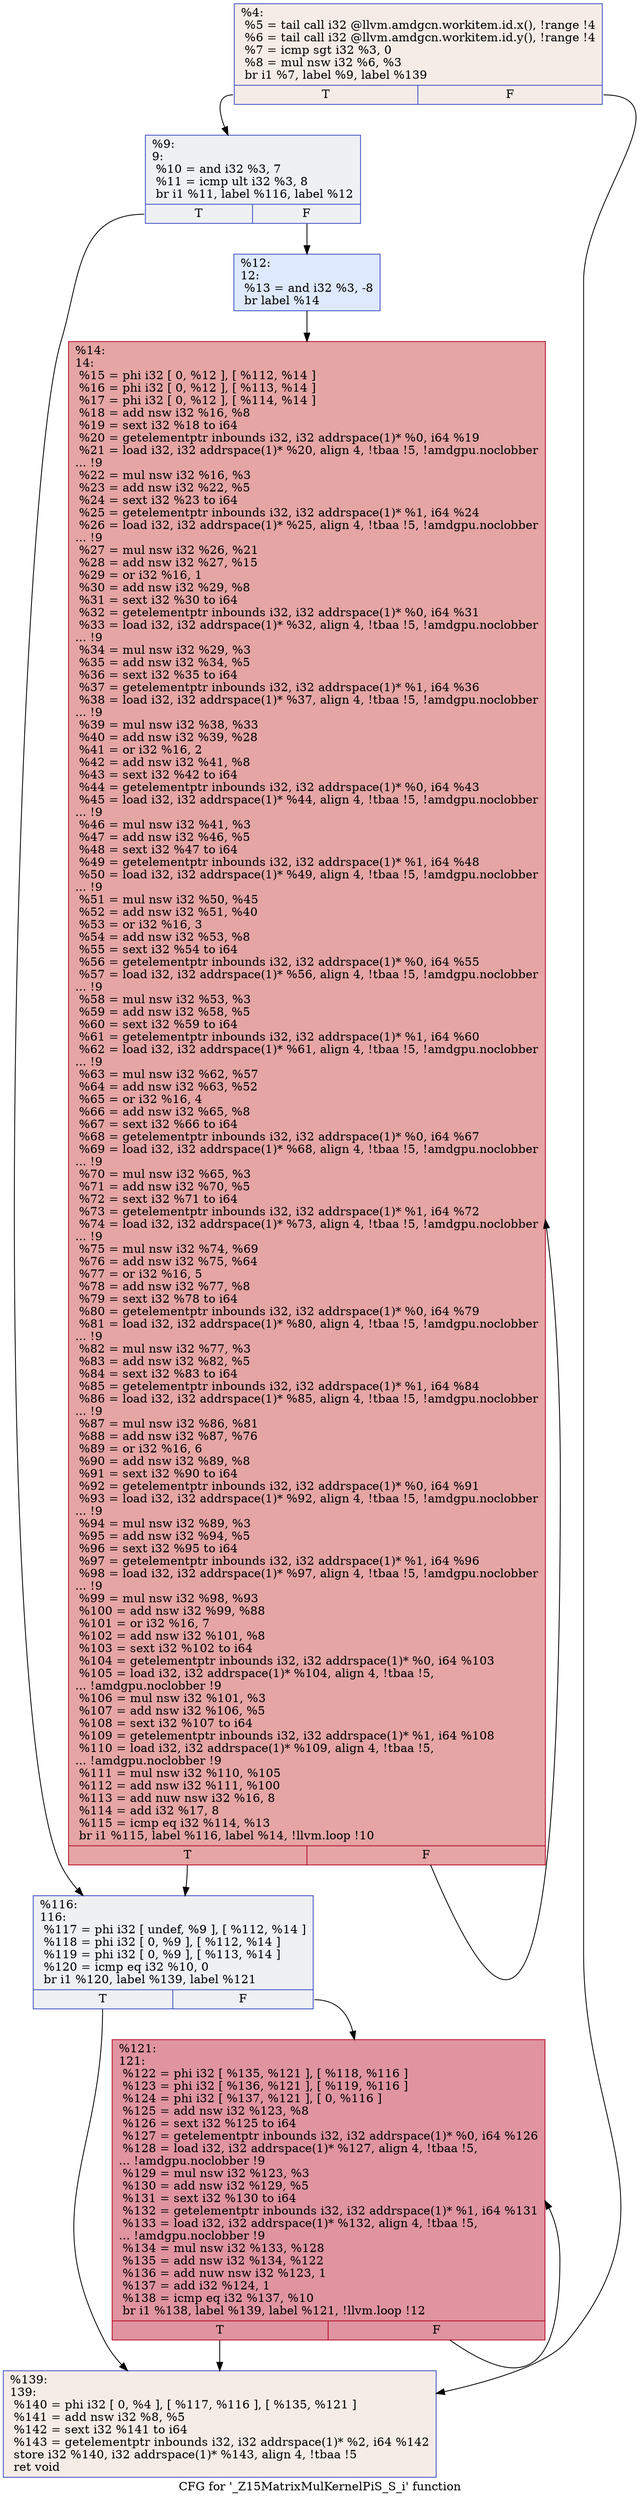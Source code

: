 digraph "CFG for '_Z15MatrixMulKernelPiS_S_i' function" {
	label="CFG for '_Z15MatrixMulKernelPiS_S_i' function";

	Node0x641c510 [shape=record,color="#3d50c3ff", style=filled, fillcolor="#ead5c970",label="{%4:\l  %5 = tail call i32 @llvm.amdgcn.workitem.id.x(), !range !4\l  %6 = tail call i32 @llvm.amdgcn.workitem.id.y(), !range !4\l  %7 = icmp sgt i32 %3, 0\l  %8 = mul nsw i32 %6, %3\l  br i1 %7, label %9, label %139\l|{<s0>T|<s1>F}}"];
	Node0x641c510:s0 -> Node0x641c560;
	Node0x641c510:s1 -> Node0x641e2e0;
	Node0x641c560 [shape=record,color="#3d50c3ff", style=filled, fillcolor="#d9dce170",label="{%9:\l9:                                                \l  %10 = and i32 %3, 7\l  %11 = icmp ult i32 %3, 8\l  br i1 %11, label %116, label %12\l|{<s0>T|<s1>F}}"];
	Node0x641c560:s0 -> Node0x641e5a0;
	Node0x641c560:s1 -> Node0x641e5f0;
	Node0x641e5f0 [shape=record,color="#3d50c3ff", style=filled, fillcolor="#b5cdfa70",label="{%12:\l12:                                               \l  %13 = and i32 %3, -8\l  br label %14\l}"];
	Node0x641e5f0 -> Node0x641e7f0;
	Node0x641e7f0 [shape=record,color="#b70d28ff", style=filled, fillcolor="#c5333470",label="{%14:\l14:                                               \l  %15 = phi i32 [ 0, %12 ], [ %112, %14 ]\l  %16 = phi i32 [ 0, %12 ], [ %113, %14 ]\l  %17 = phi i32 [ 0, %12 ], [ %114, %14 ]\l  %18 = add nsw i32 %16, %8\l  %19 = sext i32 %18 to i64\l  %20 = getelementptr inbounds i32, i32 addrspace(1)* %0, i64 %19\l  %21 = load i32, i32 addrspace(1)* %20, align 4, !tbaa !5, !amdgpu.noclobber\l... !9\l  %22 = mul nsw i32 %16, %3\l  %23 = add nsw i32 %22, %5\l  %24 = sext i32 %23 to i64\l  %25 = getelementptr inbounds i32, i32 addrspace(1)* %1, i64 %24\l  %26 = load i32, i32 addrspace(1)* %25, align 4, !tbaa !5, !amdgpu.noclobber\l... !9\l  %27 = mul nsw i32 %26, %21\l  %28 = add nsw i32 %27, %15\l  %29 = or i32 %16, 1\l  %30 = add nsw i32 %29, %8\l  %31 = sext i32 %30 to i64\l  %32 = getelementptr inbounds i32, i32 addrspace(1)* %0, i64 %31\l  %33 = load i32, i32 addrspace(1)* %32, align 4, !tbaa !5, !amdgpu.noclobber\l... !9\l  %34 = mul nsw i32 %29, %3\l  %35 = add nsw i32 %34, %5\l  %36 = sext i32 %35 to i64\l  %37 = getelementptr inbounds i32, i32 addrspace(1)* %1, i64 %36\l  %38 = load i32, i32 addrspace(1)* %37, align 4, !tbaa !5, !amdgpu.noclobber\l... !9\l  %39 = mul nsw i32 %38, %33\l  %40 = add nsw i32 %39, %28\l  %41 = or i32 %16, 2\l  %42 = add nsw i32 %41, %8\l  %43 = sext i32 %42 to i64\l  %44 = getelementptr inbounds i32, i32 addrspace(1)* %0, i64 %43\l  %45 = load i32, i32 addrspace(1)* %44, align 4, !tbaa !5, !amdgpu.noclobber\l... !9\l  %46 = mul nsw i32 %41, %3\l  %47 = add nsw i32 %46, %5\l  %48 = sext i32 %47 to i64\l  %49 = getelementptr inbounds i32, i32 addrspace(1)* %1, i64 %48\l  %50 = load i32, i32 addrspace(1)* %49, align 4, !tbaa !5, !amdgpu.noclobber\l... !9\l  %51 = mul nsw i32 %50, %45\l  %52 = add nsw i32 %51, %40\l  %53 = or i32 %16, 3\l  %54 = add nsw i32 %53, %8\l  %55 = sext i32 %54 to i64\l  %56 = getelementptr inbounds i32, i32 addrspace(1)* %0, i64 %55\l  %57 = load i32, i32 addrspace(1)* %56, align 4, !tbaa !5, !amdgpu.noclobber\l... !9\l  %58 = mul nsw i32 %53, %3\l  %59 = add nsw i32 %58, %5\l  %60 = sext i32 %59 to i64\l  %61 = getelementptr inbounds i32, i32 addrspace(1)* %1, i64 %60\l  %62 = load i32, i32 addrspace(1)* %61, align 4, !tbaa !5, !amdgpu.noclobber\l... !9\l  %63 = mul nsw i32 %62, %57\l  %64 = add nsw i32 %63, %52\l  %65 = or i32 %16, 4\l  %66 = add nsw i32 %65, %8\l  %67 = sext i32 %66 to i64\l  %68 = getelementptr inbounds i32, i32 addrspace(1)* %0, i64 %67\l  %69 = load i32, i32 addrspace(1)* %68, align 4, !tbaa !5, !amdgpu.noclobber\l... !9\l  %70 = mul nsw i32 %65, %3\l  %71 = add nsw i32 %70, %5\l  %72 = sext i32 %71 to i64\l  %73 = getelementptr inbounds i32, i32 addrspace(1)* %1, i64 %72\l  %74 = load i32, i32 addrspace(1)* %73, align 4, !tbaa !5, !amdgpu.noclobber\l... !9\l  %75 = mul nsw i32 %74, %69\l  %76 = add nsw i32 %75, %64\l  %77 = or i32 %16, 5\l  %78 = add nsw i32 %77, %8\l  %79 = sext i32 %78 to i64\l  %80 = getelementptr inbounds i32, i32 addrspace(1)* %0, i64 %79\l  %81 = load i32, i32 addrspace(1)* %80, align 4, !tbaa !5, !amdgpu.noclobber\l... !9\l  %82 = mul nsw i32 %77, %3\l  %83 = add nsw i32 %82, %5\l  %84 = sext i32 %83 to i64\l  %85 = getelementptr inbounds i32, i32 addrspace(1)* %1, i64 %84\l  %86 = load i32, i32 addrspace(1)* %85, align 4, !tbaa !5, !amdgpu.noclobber\l... !9\l  %87 = mul nsw i32 %86, %81\l  %88 = add nsw i32 %87, %76\l  %89 = or i32 %16, 6\l  %90 = add nsw i32 %89, %8\l  %91 = sext i32 %90 to i64\l  %92 = getelementptr inbounds i32, i32 addrspace(1)* %0, i64 %91\l  %93 = load i32, i32 addrspace(1)* %92, align 4, !tbaa !5, !amdgpu.noclobber\l... !9\l  %94 = mul nsw i32 %89, %3\l  %95 = add nsw i32 %94, %5\l  %96 = sext i32 %95 to i64\l  %97 = getelementptr inbounds i32, i32 addrspace(1)* %1, i64 %96\l  %98 = load i32, i32 addrspace(1)* %97, align 4, !tbaa !5, !amdgpu.noclobber\l... !9\l  %99 = mul nsw i32 %98, %93\l  %100 = add nsw i32 %99, %88\l  %101 = or i32 %16, 7\l  %102 = add nsw i32 %101, %8\l  %103 = sext i32 %102 to i64\l  %104 = getelementptr inbounds i32, i32 addrspace(1)* %0, i64 %103\l  %105 = load i32, i32 addrspace(1)* %104, align 4, !tbaa !5,\l... !amdgpu.noclobber !9\l  %106 = mul nsw i32 %101, %3\l  %107 = add nsw i32 %106, %5\l  %108 = sext i32 %107 to i64\l  %109 = getelementptr inbounds i32, i32 addrspace(1)* %1, i64 %108\l  %110 = load i32, i32 addrspace(1)* %109, align 4, !tbaa !5,\l... !amdgpu.noclobber !9\l  %111 = mul nsw i32 %110, %105\l  %112 = add nsw i32 %111, %100\l  %113 = add nuw nsw i32 %16, 8\l  %114 = add i32 %17, 8\l  %115 = icmp eq i32 %114, %13\l  br i1 %115, label %116, label %14, !llvm.loop !10\l|{<s0>T|<s1>F}}"];
	Node0x641e7f0:s0 -> Node0x641e5a0;
	Node0x641e7f0:s1 -> Node0x641e7f0;
	Node0x641e5a0 [shape=record,color="#3d50c3ff", style=filled, fillcolor="#d9dce170",label="{%116:\l116:                                              \l  %117 = phi i32 [ undef, %9 ], [ %112, %14 ]\l  %118 = phi i32 [ 0, %9 ], [ %112, %14 ]\l  %119 = phi i32 [ 0, %9 ], [ %113, %14 ]\l  %120 = icmp eq i32 %10, 0\l  br i1 %120, label %139, label %121\l|{<s0>T|<s1>F}}"];
	Node0x641e5a0:s0 -> Node0x641e2e0;
	Node0x641e5a0:s1 -> Node0x6423f60;
	Node0x6423f60 [shape=record,color="#b70d28ff", style=filled, fillcolor="#b70d2870",label="{%121:\l121:                                              \l  %122 = phi i32 [ %135, %121 ], [ %118, %116 ]\l  %123 = phi i32 [ %136, %121 ], [ %119, %116 ]\l  %124 = phi i32 [ %137, %121 ], [ 0, %116 ]\l  %125 = add nsw i32 %123, %8\l  %126 = sext i32 %125 to i64\l  %127 = getelementptr inbounds i32, i32 addrspace(1)* %0, i64 %126\l  %128 = load i32, i32 addrspace(1)* %127, align 4, !tbaa !5,\l... !amdgpu.noclobber !9\l  %129 = mul nsw i32 %123, %3\l  %130 = add nsw i32 %129, %5\l  %131 = sext i32 %130 to i64\l  %132 = getelementptr inbounds i32, i32 addrspace(1)* %1, i64 %131\l  %133 = load i32, i32 addrspace(1)* %132, align 4, !tbaa !5,\l... !amdgpu.noclobber !9\l  %134 = mul nsw i32 %133, %128\l  %135 = add nsw i32 %134, %122\l  %136 = add nuw nsw i32 %123, 1\l  %137 = add i32 %124, 1\l  %138 = icmp eq i32 %137, %10\l  br i1 %138, label %139, label %121, !llvm.loop !12\l|{<s0>T|<s1>F}}"];
	Node0x6423f60:s0 -> Node0x641e2e0;
	Node0x6423f60:s1 -> Node0x6423f60;
	Node0x641e2e0 [shape=record,color="#3d50c3ff", style=filled, fillcolor="#ead5c970",label="{%139:\l139:                                              \l  %140 = phi i32 [ 0, %4 ], [ %117, %116 ], [ %135, %121 ]\l  %141 = add nsw i32 %8, %5\l  %142 = sext i32 %141 to i64\l  %143 = getelementptr inbounds i32, i32 addrspace(1)* %2, i64 %142\l  store i32 %140, i32 addrspace(1)* %143, align 4, !tbaa !5\l  ret void\l}"];
}
